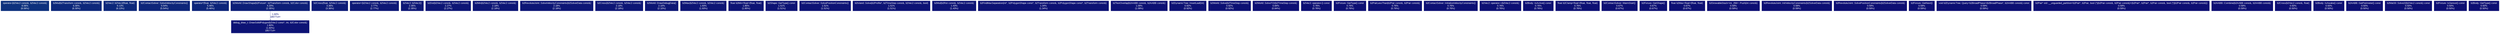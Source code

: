 digraph {
	graph [fontname=Arial, nodesep=0.125, ranksep=0.25];
	node [fontcolor=white, fontname=Arial, height=0, shape=box, style=filled, width=0];
	edge [fontname=Arial];
	1 [color="#0d317d", fontcolor="#ffffff", fontsize="10.00", label="operator-(b2Vec2 const&, b2Vec2 const&)\n8.06%\n(8.06%)"];
	2 [color="#0d287b", fontcolor="#ffffff", fontsize="10.00", label="b2Mul(b2Transform const&, b2Vec2 const&)\n6.30%\n(6.30%)"];
	3 [color="#0d287b", fontcolor="#ffffff", fontsize="10.00", label="b2Vec2::b2Vec2(float, float)\n6.13%\n(6.13%)"];
	4 [color="#0d257a", fontcolor="#ffffff", fontsize="10.00", label="b2ContactSolver::SolveVelocityConstraints()\n5.54%\n(5.54%)"];
	5 [color="#0d257a", fontcolor="#ffffff", fontsize="10.00", label="operator*(float, b2Vec2 const&)\n5.46%\n(5.46%)"];
	6 [color="#0d1f78", fontcolor="#ffffff", fontsize="10.00", label="b2World::DrawShape(b2Fixture*, b2Transform const&, b2Color const&)\n4.20%\n(2.35%)"];
	6 -> 17 [arrowsize="0.35", color="#0d1375", fontcolor="#0d1375", fontsize="10.00", label="1.60%\n1857714×", labeldistance="0.50", penwidth="0.50"];
	7 [color="#0d1b77", fontcolor="#ffffff", fontsize="10.00", label="b2Cross(float, b2Vec2 const&)\n3.36%\n(3.36%)"];
	8 [color="#0d1876", fontcolor="#ffffff", fontsize="10.00", label="operator+(b2Vec2 const&, b2Vec2 const&)\n2.77%\n(2.77%)"];
	9 [color="#0d1776", fontcolor="#ffffff", fontsize="10.00", label="b2Vec2::b2Vec2()\n2.35%\n(2.35%)"];
	10 [color="#0d1676", fontcolor="#ffffff", fontsize="10.00", label="b2Dot(b2Vec2 const&, b2Vec2 const&)\n2.27%\n(2.27%)"];
	11 [color="#0d1676", fontcolor="#ffffff", fontsize="10.00", label="b2Min(b2Vec2 const&, b2Vec2 const&)\n2.18%\n(2.18%)"];
	12 [color="#0d1676", fontcolor="#ffffff", fontsize="10.00", label="b2RevoluteJoint::SolveVelocityConstraints(b2SolverData const&)\n2.18%\n(2.18%)"];
	13 [color="#0d1676", fontcolor="#ffffff", fontsize="10.00", label="b2Cross(b2Vec2 const&, b2Vec2 const&)\n2.18%\n(2.18%)"];
	14 [color="#0d1675", fontcolor="#ffffff", fontsize="10.00", label="b2World::DrawDebugData()\n2.10%\n(2.10%)"];
	15 [color="#0d1575", fontcolor="#ffffff", fontsize="10.00", label="b2Max(b2Vec2 const&, b2Vec2 const&)\n1.93%\n(1.93%)"];
	16 [color="#0d1475", fontcolor="#ffffff", fontsize="10.00", label="float b2Min<float>(float, float)\n1.85%\n(1.85%)"];
	17 [color="#0d1375", fontcolor="#ffffff", fontsize="10.00", label="debug_draw_t::DrawSolidPolygon(b2Vec2 const*, int, b2Color const&)\n1.60%\n(1.60%)\n1857714×"];
	18 [color="#0d1375", fontcolor="#ffffff", fontsize="10.00", label="b2Shape::GetType() const\n1.51%\n(1.51%)"];
	19 [color="#0d1375", fontcolor="#ffffff", fontsize="10.00", label="b2ContactSolver::SolvePositionConstraints()\n1.51%\n(1.51%)"];
	20 [color="#0d1375", fontcolor="#ffffff", fontsize="10.00", label="b2Island::Solve(b2Profile*, b2TimeStep const&, b2Vec2 const&, bool)\n1.51%\n(1.51%)"];
	21 [color="#0d1375", fontcolor="#ffffff", fontsize="10.00", label="b2Mul(b2Rot const&, b2Vec2 const&)\n1.43%\n(1.43%)"];
	22 [color="#0d1274", fontcolor="#ffffff", fontsize="10.00", label="b2FindMaxSeparation(int*, b2PolygonShape const*, b2Transform const&, b2PolygonShape const*, b2Transform const&)\n1.34%\n(1.34%)"];
	23 [color="#0d1174", fontcolor="#ffffff", fontsize="10.00", label="b2TestOverlap(b2AABB const&, b2AABB const&)\n1.09%\n(1.09%)"];
	24 [color="#0d1174", fontcolor="#ffffff", fontsize="10.00", label="b2DynamicTree::InsertLeaf(int)\n0.92%\n(0.92%)"];
	25 [color="#0d1174", fontcolor="#ffffff", fontsize="10.00", label="b2World::Solve(b2TimeStep const&)\n0.92%\n(0.92%)"];
	26 [color="#0d1074", fontcolor="#ffffff", fontsize="10.00", label="b2World::SolveTOI(b2TimeStep const&)\n0.84%\n(0.84%)"];
	27 [color="#0d1074", fontcolor="#ffffff", fontsize="10.00", label="b2Vec2::operator-() const\n0.76%\n(0.76%)"];
	28 [color="#0d1074", fontcolor="#ffffff", fontsize="10.00", label="b2Fixture::GetType() const\n0.76%\n(0.76%)"];
	29 [color="#0d1074", fontcolor="#ffffff", fontsize="10.00", label="b2PairLessThan(b2Pair const&, b2Pair const&)\n0.76%\n(0.76%)"];
	30 [color="#0d1074", fontcolor="#ffffff", fontsize="10.00", label="b2ContactSolver::InitializeVelocityConstraints()\n0.76%\n(0.76%)"];
	31 [color="#0d1074", fontcolor="#ffffff", fontsize="10.00", label="b2Vec2::operator-=(b2Vec2 const&)\n0.76%\n(0.76%)"];
	32 [color="#0d1074", fontcolor="#ffffff", fontsize="10.00", label="b2Body::IsActive() const\n0.76%\n(0.76%)"];
	33 [color="#0d1074", fontcolor="#ffffff", fontsize="10.00", label="float b2Clamp<float>(float, float, float)\n0.76%\n(0.76%)"];
	34 [color="#0d1074", fontcolor="#ffffff", fontsize="10.00", label="b2ContactSolver::WarmStart()\n0.67%\n(0.67%)"];
	35 [color="#0d1074", fontcolor="#ffffff", fontsize="10.00", label="b2Fixture::GetShape()\n0.67%\n(0.67%)"];
	36 [color="#0d1074", fontcolor="#ffffff", fontsize="10.00", label="float b2Max<float>(float, float)\n0.67%\n(0.67%)"];
	37 [color="#0d0f73", fontcolor="#ffffff", fontsize="10.00", label="b2GrowableStack<int, 256>::Push(int const&)\n0.59%\n(0.59%)"];
	38 [color="#0d0f73", fontcolor="#ffffff", fontsize="10.00", label="b2RevoluteJoint::InitVelocityConstraints(b2SolverData const&)\n0.59%\n(0.59%)"];
	39 [color="#0d0f73", fontcolor="#ffffff", fontsize="10.00", label="b2RevoluteJoint::SolvePositionConstraints(b2SolverData const&)\n0.59%\n(0.59%)"];
	40 [color="#0d0f73", fontcolor="#ffffff", fontsize="10.00", label="b2Fixture::GetNext()\n0.59%\n(0.59%)"];
	41 [color="#0d0f73", fontcolor="#ffffff", fontsize="10.00", label="void b2DynamicTree::Query<b2BroadPhase>(b2BroadPhase*, b2AABB const&) const\n0.59%\n(0.59%)"];
	42 [color="#0d0f73", fontcolor="#ffffff", fontsize="10.00", label="b2Pair* std::__unguarded_partition<b2Pair*, b2Pair, bool (*)(b2Pair const&, b2Pair const&)>(b2Pair*, b2Pair*, b2Pair const&, bool (*)(b2Pair const&, b2Pair const&))\n0.59%\n(0.59%)"];
	43 [color="#0d0f73", fontcolor="#ffffff", fontsize="10.00", label="b2AABB::Combine(b2AABB const&, b2AABB const&)\n0.59%\n(0.59%)"];
	44 [color="#0d0f73", fontcolor="#ffffff", fontsize="10.00", label="b2Cross(b2Vec2 const&, float)\n0.50%\n(0.50%)"];
	45 [color="#0d0f73", fontcolor="#ffffff", fontsize="10.00", label="b2Body::IsAwake() const\n0.50%\n(0.50%)"];
	46 [color="#0d0f73", fontcolor="#ffffff", fontsize="10.00", label="b2AABB::GetPerimeter() const\n0.50%\n(0.50%)"];
	47 [color="#0d0f73", fontcolor="#ffffff", fontsize="10.00", label="b2Mat33::Solve22(b2Vec2 const&) const\n0.50%\n(0.50%)"];
	48 [color="#0d0f73", fontcolor="#ffffff", fontsize="10.00", label="b2Fixture::IsSensor() const\n0.50%\n(0.50%)"];
	49 [color="#0d0f73", fontcolor="#ffffff", fontsize="10.00", label="b2Body::GetType() const\n0.50%\n(0.50%)"];
}

